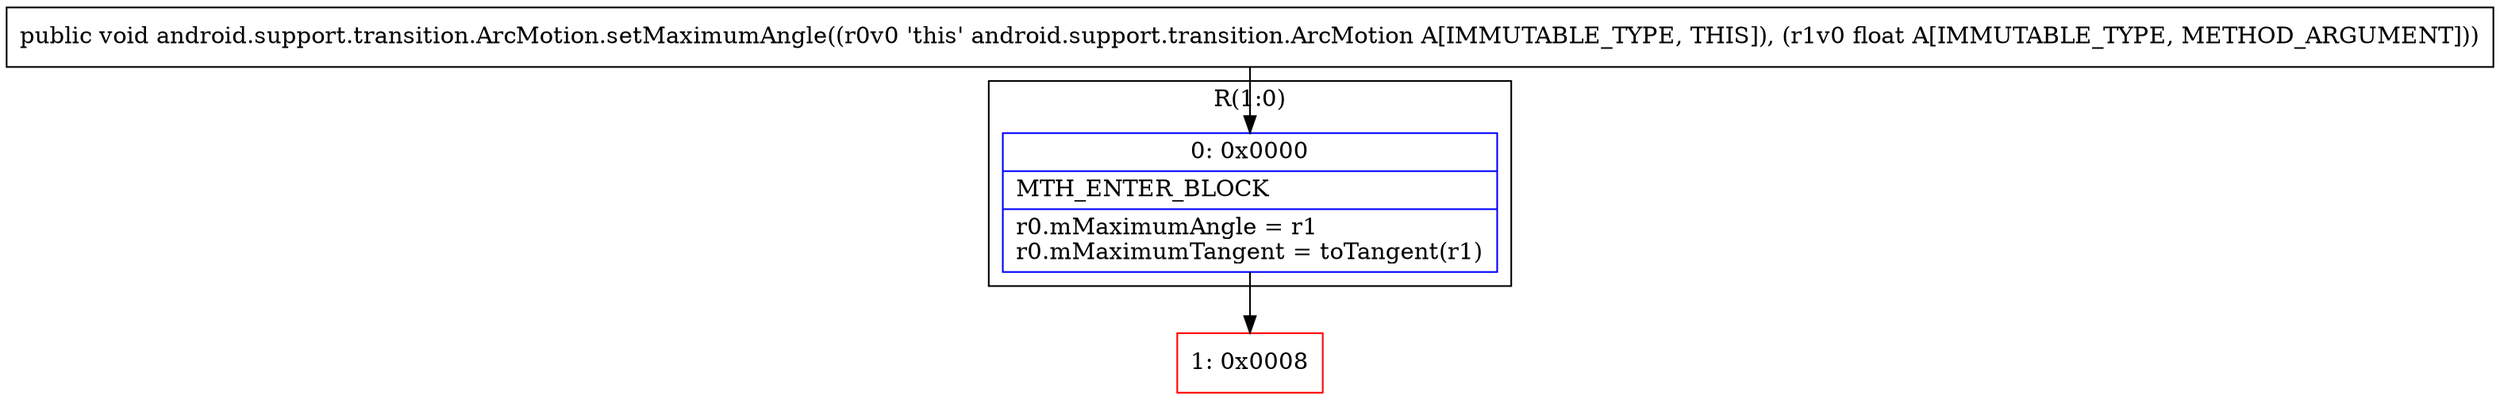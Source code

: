 digraph "CFG forandroid.support.transition.ArcMotion.setMaximumAngle(F)V" {
subgraph cluster_Region_1060355270 {
label = "R(1:0)";
node [shape=record,color=blue];
Node_0 [shape=record,label="{0\:\ 0x0000|MTH_ENTER_BLOCK\l|r0.mMaximumAngle = r1\lr0.mMaximumTangent = toTangent(r1)\l}"];
}
Node_1 [shape=record,color=red,label="{1\:\ 0x0008}"];
MethodNode[shape=record,label="{public void android.support.transition.ArcMotion.setMaximumAngle((r0v0 'this' android.support.transition.ArcMotion A[IMMUTABLE_TYPE, THIS]), (r1v0 float A[IMMUTABLE_TYPE, METHOD_ARGUMENT])) }"];
MethodNode -> Node_0;
Node_0 -> Node_1;
}

